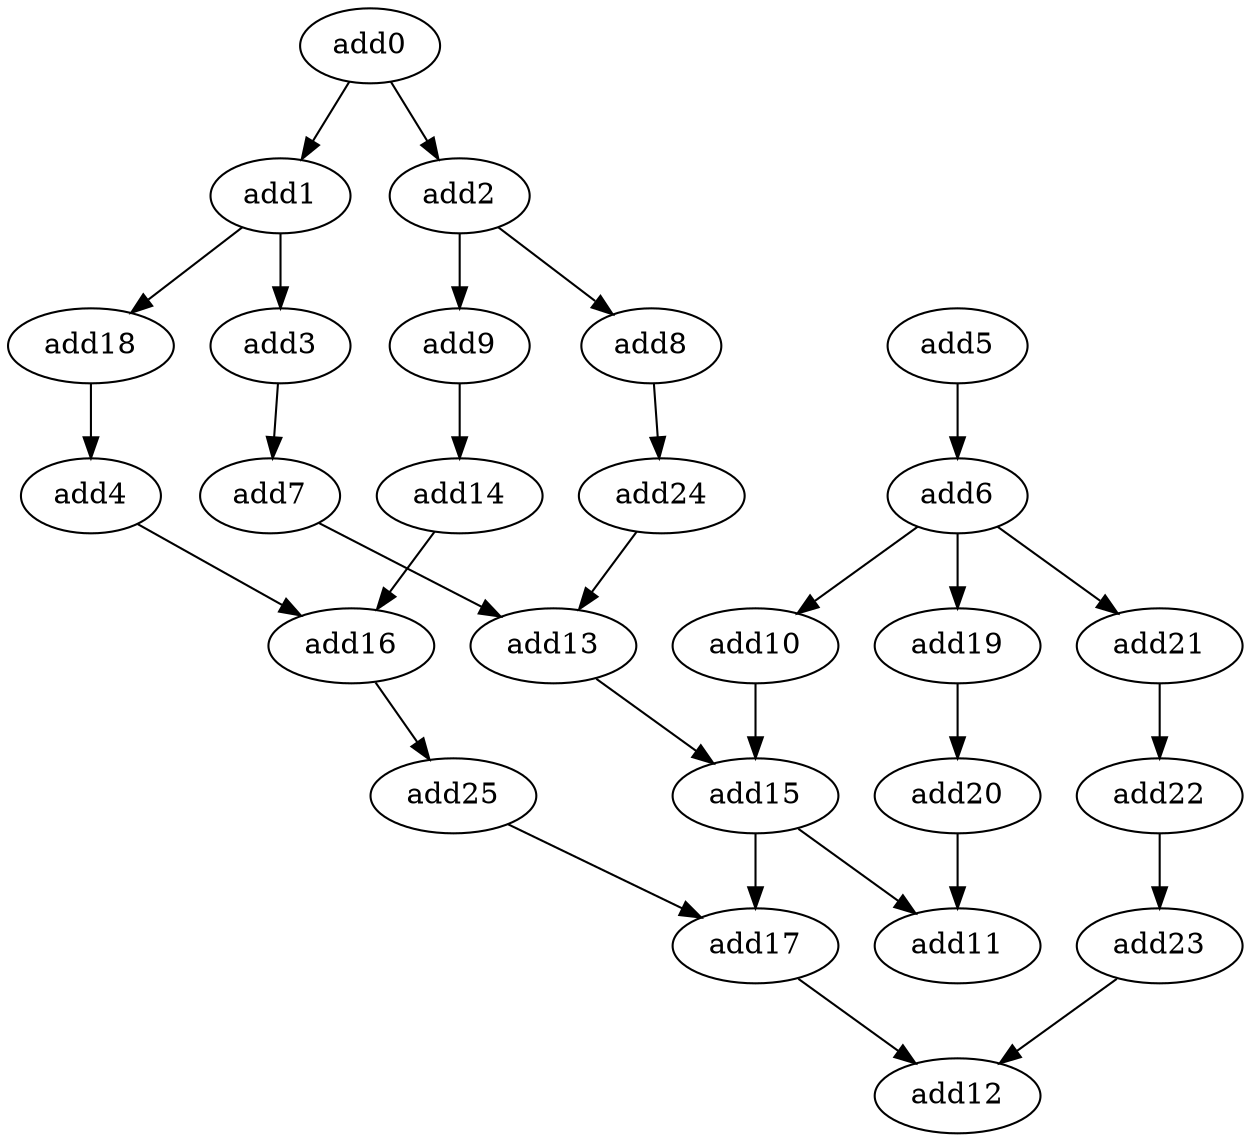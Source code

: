 digraph "G" {
add0 [opcode=add];
add1 [opcode=add];
add2 [opcode=add];
add3 [opcode=add];
add4 [opcode=add];
add8 [opcode=add];
add9 [opcode=add];
add7 [opcode=add];
add16 [opcode=add];
add5 [opcode=add];
add6 [opcode=add];
add10 [opcode=add];
add11 [opcode=add];
add12 [opcode=add];
add13 [opcode=add];
add14 [opcode=add];
add15 [opcode=add];
add17 [opcode=add];
add18 [opcode=add];
add19 [opcode=add];
add20 [opcode=add];
add21 [opcode=add];
add22 [opcode=add];
add23 [opcode=add];
add24 [opcode=add];
add25 [opcode=add];
add0 -> add1  [key=0];
add0 -> add2  [key=0];
add1 -> add3  [key=0];
add1 -> add18  [key=0];
add2 -> add8  [key=0];
add2 -> add9  [key=0];
add3 -> add7  [key=0];
add4 -> add16  [key=0];
add8 -> add24  [key=0];
add9 -> add14  [key=0];
add7 -> add13  [key=0];
add16 -> add25  [key=0];
add5 -> add6  [key=0];
add6 -> add10  [key=0];
add6 -> add19  [key=0];
add6 -> add21  [key=0];
add10 -> add15  [key=0];
add13 -> add15  [key=0];
add14 -> add16  [key=0];
add15 -> add11  [key=0];
add15 -> add17  [key=0];
add17 -> add12  [key=0];
add18 -> add4  [key=0];
add19 -> add20  [key=0];
add20 -> add11  [key=0];
add21 -> add22  [key=0];
add22 -> add23  [key=0];
add23 -> add12  [key=0];
add24 -> add13  [key=0];
add25 -> add17  [key=0];
}
